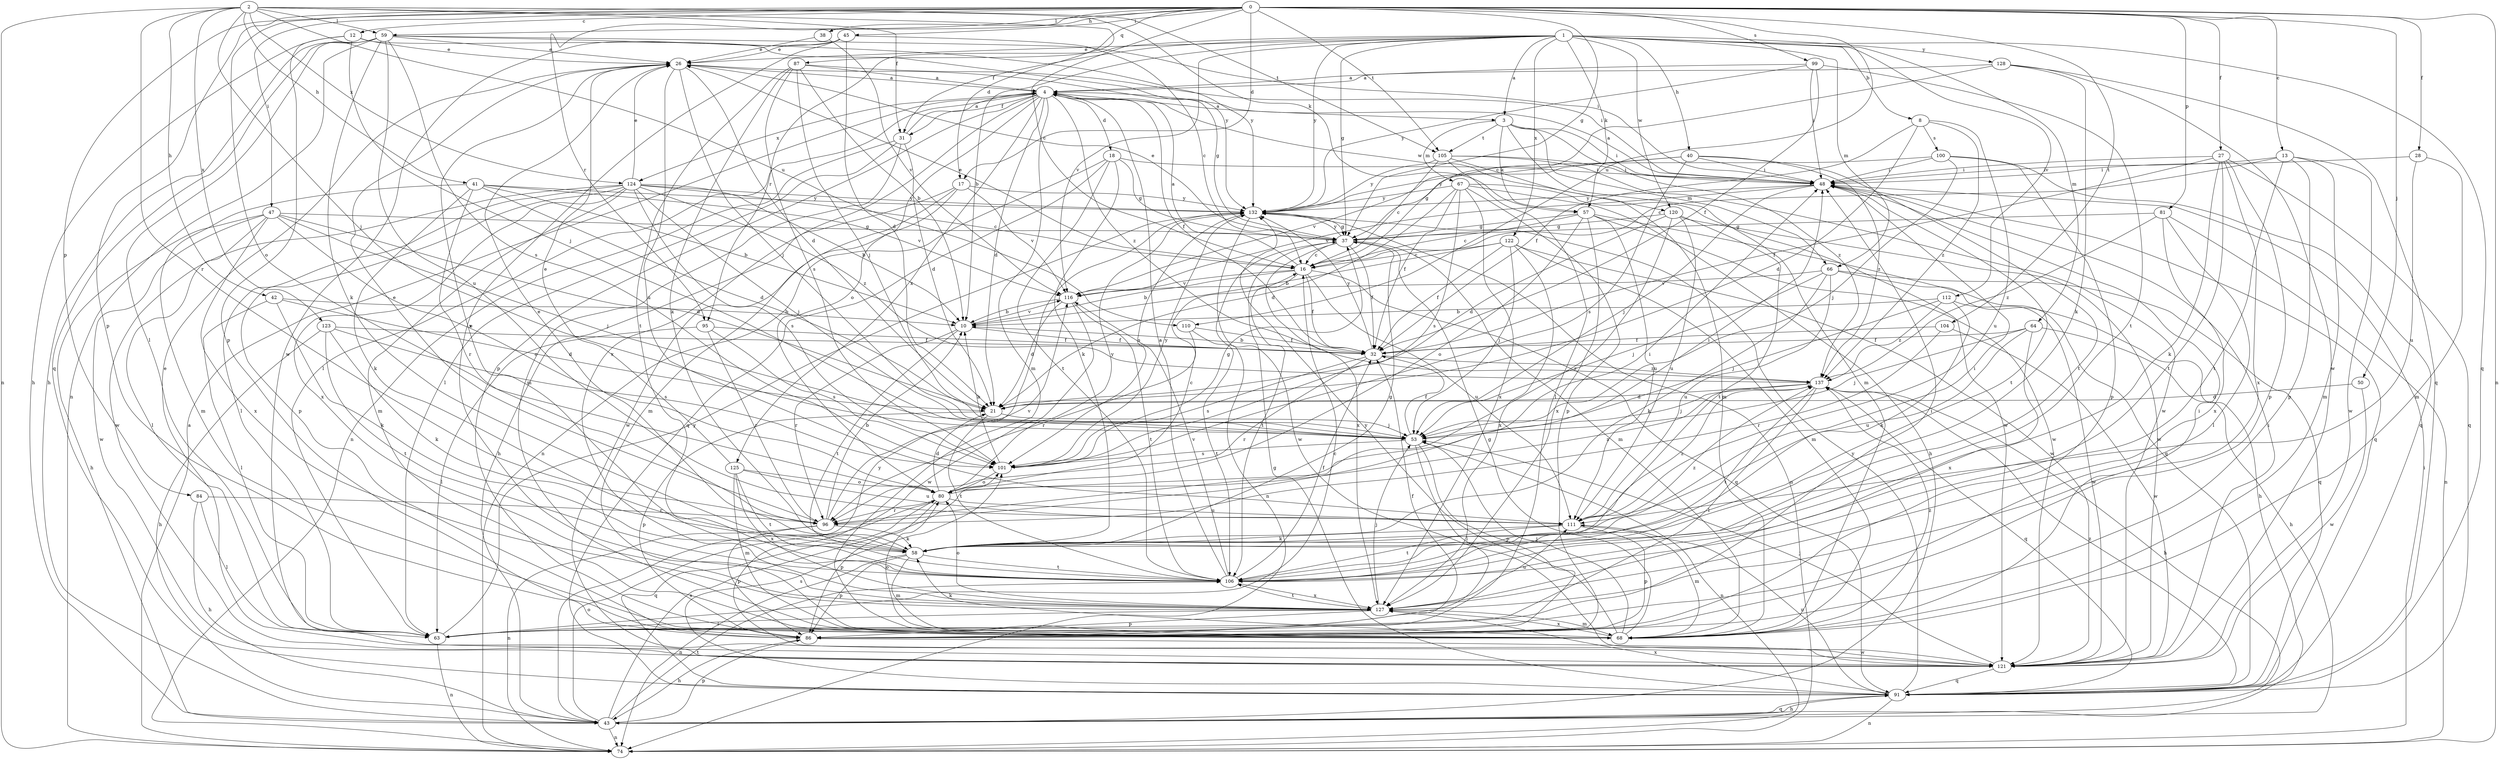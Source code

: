 strict digraph  {
0;
1;
2;
3;
4;
8;
10;
12;
13;
16;
17;
18;
21;
26;
27;
28;
31;
32;
37;
38;
40;
41;
42;
43;
45;
47;
48;
50;
53;
57;
58;
59;
63;
64;
66;
67;
68;
74;
80;
81;
84;
86;
87;
91;
95;
96;
99;
100;
101;
104;
105;
106;
110;
111;
112;
116;
120;
121;
122;
123;
124;
125;
127;
128;
132;
137;
0 -> 12  [label=c];
0 -> 13  [label=c];
0 -> 16  [label=c];
0 -> 17  [label=d];
0 -> 27  [label=f];
0 -> 28  [label=f];
0 -> 37  [label=g];
0 -> 38  [label=h];
0 -> 45  [label=i];
0 -> 47  [label=i];
0 -> 50  [label=j];
0 -> 59  [label=l];
0 -> 74  [label=n];
0 -> 80  [label=o];
0 -> 81  [label=p];
0 -> 84  [label=p];
0 -> 86  [label=p];
0 -> 87  [label=q];
0 -> 95  [label=r];
0 -> 99  [label=s];
0 -> 104  [label=t];
0 -> 105  [label=t];
0 -> 110  [label=u];
1 -> 3  [label=a];
1 -> 8  [label=b];
1 -> 10  [label=b];
1 -> 26  [label=e];
1 -> 31  [label=f];
1 -> 37  [label=g];
1 -> 40  [label=h];
1 -> 57  [label=k];
1 -> 64  [label=m];
1 -> 66  [label=m];
1 -> 91  [label=q];
1 -> 95  [label=r];
1 -> 112  [label=v];
1 -> 116  [label=v];
1 -> 120  [label=w];
1 -> 122  [label=x];
1 -> 128  [label=y];
1 -> 132  [label=y];
2 -> 17  [label=d];
2 -> 31  [label=f];
2 -> 41  [label=h];
2 -> 42  [label=h];
2 -> 53  [label=j];
2 -> 57  [label=k];
2 -> 59  [label=l];
2 -> 74  [label=n];
2 -> 96  [label=r];
2 -> 105  [label=t];
2 -> 110  [label=u];
2 -> 123  [label=x];
2 -> 124  [label=x];
3 -> 48  [label=i];
3 -> 57  [label=k];
3 -> 66  [label=m];
3 -> 67  [label=m];
3 -> 68  [label=m];
3 -> 105  [label=t];
3 -> 137  [label=z];
4 -> 3  [label=a];
4 -> 18  [label=d];
4 -> 21  [label=d];
4 -> 31  [label=f];
4 -> 32  [label=f];
4 -> 63  [label=l];
4 -> 68  [label=m];
4 -> 80  [label=o];
4 -> 86  [label=p];
4 -> 120  [label=w];
4 -> 124  [label=x];
4 -> 125  [label=x];
4 -> 127  [label=x];
4 -> 137  [label=z];
8 -> 21  [label=d];
8 -> 32  [label=f];
8 -> 100  [label=s];
8 -> 111  [label=u];
8 -> 137  [label=z];
10 -> 32  [label=f];
10 -> 96  [label=r];
10 -> 106  [label=t];
10 -> 116  [label=v];
12 -> 26  [label=e];
12 -> 43  [label=h];
12 -> 53  [label=j];
12 -> 86  [label=p];
12 -> 132  [label=y];
13 -> 16  [label=c];
13 -> 48  [label=i];
13 -> 68  [label=m];
13 -> 86  [label=p];
13 -> 106  [label=t];
13 -> 121  [label=w];
16 -> 4  [label=a];
16 -> 10  [label=b];
16 -> 26  [label=e];
16 -> 32  [label=f];
16 -> 91  [label=q];
16 -> 106  [label=t];
16 -> 111  [label=u];
16 -> 116  [label=v];
17 -> 43  [label=h];
17 -> 68  [label=m];
17 -> 116  [label=v];
17 -> 121  [label=w];
17 -> 132  [label=y];
18 -> 37  [label=g];
18 -> 48  [label=i];
18 -> 58  [label=k];
18 -> 74  [label=n];
18 -> 91  [label=q];
18 -> 106  [label=t];
21 -> 53  [label=j];
21 -> 86  [label=p];
21 -> 106  [label=t];
26 -> 4  [label=a];
26 -> 21  [label=d];
26 -> 37  [label=g];
26 -> 53  [label=j];
26 -> 111  [label=u];
27 -> 32  [label=f];
27 -> 48  [label=i];
27 -> 58  [label=k];
27 -> 86  [label=p];
27 -> 91  [label=q];
27 -> 106  [label=t];
27 -> 127  [label=x];
28 -> 48  [label=i];
28 -> 68  [label=m];
28 -> 111  [label=u];
31 -> 4  [label=a];
31 -> 21  [label=d];
31 -> 63  [label=l];
31 -> 68  [label=m];
31 -> 74  [label=n];
32 -> 10  [label=b];
32 -> 96  [label=r];
32 -> 101  [label=s];
32 -> 132  [label=y];
32 -> 137  [label=z];
37 -> 16  [label=c];
37 -> 26  [label=e];
37 -> 32  [label=f];
37 -> 68  [label=m];
37 -> 74  [label=n];
37 -> 127  [label=x];
37 -> 132  [label=y];
38 -> 26  [label=e];
38 -> 116  [label=v];
40 -> 37  [label=g];
40 -> 48  [label=i];
40 -> 101  [label=s];
40 -> 106  [label=t];
40 -> 116  [label=v];
40 -> 137  [label=z];
41 -> 10  [label=b];
41 -> 21  [label=d];
41 -> 58  [label=k];
41 -> 68  [label=m];
41 -> 96  [label=r];
41 -> 116  [label=v];
41 -> 132  [label=y];
42 -> 10  [label=b];
42 -> 21  [label=d];
42 -> 58  [label=k];
42 -> 63  [label=l];
43 -> 74  [label=n];
43 -> 80  [label=o];
43 -> 86  [label=p];
43 -> 91  [label=q];
43 -> 101  [label=s];
43 -> 106  [label=t];
43 -> 132  [label=y];
45 -> 16  [label=c];
45 -> 21  [label=d];
45 -> 26  [label=e];
45 -> 121  [label=w];
45 -> 127  [label=x];
47 -> 21  [label=d];
47 -> 37  [label=g];
47 -> 43  [label=h];
47 -> 53  [label=j];
47 -> 63  [label=l];
47 -> 80  [label=o];
47 -> 121  [label=w];
47 -> 127  [label=x];
48 -> 4  [label=a];
48 -> 53  [label=j];
48 -> 91  [label=q];
48 -> 106  [label=t];
48 -> 116  [label=v];
48 -> 132  [label=y];
50 -> 21  [label=d];
50 -> 121  [label=w];
53 -> 32  [label=f];
53 -> 63  [label=l];
53 -> 74  [label=n];
53 -> 86  [label=p];
53 -> 101  [label=s];
57 -> 16  [label=c];
57 -> 37  [label=g];
57 -> 80  [label=o];
57 -> 91  [label=q];
57 -> 111  [label=u];
57 -> 121  [label=w];
57 -> 127  [label=x];
58 -> 26  [label=e];
58 -> 37  [label=g];
58 -> 48  [label=i];
58 -> 68  [label=m];
58 -> 74  [label=n];
58 -> 86  [label=p];
58 -> 106  [label=t];
58 -> 137  [label=z];
59 -> 26  [label=e];
59 -> 43  [label=h];
59 -> 48  [label=i];
59 -> 58  [label=k];
59 -> 63  [label=l];
59 -> 74  [label=n];
59 -> 91  [label=q];
59 -> 101  [label=s];
59 -> 111  [label=u];
59 -> 132  [label=y];
63 -> 16  [label=c];
63 -> 48  [label=i];
63 -> 74  [label=n];
63 -> 132  [label=y];
64 -> 32  [label=f];
64 -> 43  [label=h];
64 -> 53  [label=j];
64 -> 111  [label=u];
64 -> 127  [label=x];
66 -> 43  [label=h];
66 -> 53  [label=j];
66 -> 58  [label=k];
66 -> 91  [label=q];
66 -> 111  [label=u];
66 -> 116  [label=v];
67 -> 21  [label=d];
67 -> 32  [label=f];
67 -> 43  [label=h];
67 -> 86  [label=p];
67 -> 101  [label=s];
67 -> 121  [label=w];
67 -> 127  [label=x];
67 -> 132  [label=y];
68 -> 37  [label=g];
68 -> 48  [label=i];
68 -> 53  [label=j];
68 -> 58  [label=k];
68 -> 80  [label=o];
68 -> 127  [label=x];
68 -> 132  [label=y];
68 -> 137  [label=z];
74 -> 4  [label=a];
74 -> 48  [label=i];
80 -> 16  [label=c];
80 -> 21  [label=d];
80 -> 48  [label=i];
80 -> 86  [label=p];
80 -> 91  [label=q];
80 -> 96  [label=r];
80 -> 111  [label=u];
80 -> 132  [label=y];
80 -> 137  [label=z];
81 -> 37  [label=g];
81 -> 63  [label=l];
81 -> 74  [label=n];
81 -> 127  [label=x];
81 -> 137  [label=z];
84 -> 43  [label=h];
84 -> 63  [label=l];
84 -> 96  [label=r];
86 -> 32  [label=f];
86 -> 43  [label=h];
86 -> 121  [label=w];
87 -> 4  [label=a];
87 -> 10  [label=b];
87 -> 48  [label=i];
87 -> 53  [label=j];
87 -> 58  [label=k];
87 -> 101  [label=s];
87 -> 106  [label=t];
91 -> 37  [label=g];
91 -> 43  [label=h];
91 -> 74  [label=n];
91 -> 101  [label=s];
91 -> 111  [label=u];
91 -> 127  [label=x];
91 -> 132  [label=y];
91 -> 137  [label=z];
95 -> 32  [label=f];
95 -> 63  [label=l];
95 -> 96  [label=r];
95 -> 101  [label=s];
96 -> 10  [label=b];
96 -> 26  [label=e];
96 -> 48  [label=i];
96 -> 58  [label=k];
96 -> 74  [label=n];
96 -> 86  [label=p];
96 -> 116  [label=v];
99 -> 4  [label=a];
99 -> 32  [label=f];
99 -> 48  [label=i];
99 -> 106  [label=t];
99 -> 132  [label=y];
100 -> 48  [label=i];
100 -> 53  [label=j];
100 -> 86  [label=p];
100 -> 91  [label=q];
100 -> 132  [label=y];
101 -> 10  [label=b];
101 -> 37  [label=g];
101 -> 80  [label=o];
101 -> 132  [label=y];
104 -> 32  [label=f];
104 -> 96  [label=r];
104 -> 121  [label=w];
105 -> 16  [label=c];
105 -> 48  [label=i];
105 -> 63  [label=l];
105 -> 68  [label=m];
105 -> 121  [label=w];
105 -> 132  [label=y];
106 -> 4  [label=a];
106 -> 26  [label=e];
106 -> 32  [label=f];
106 -> 116  [label=v];
106 -> 127  [label=x];
110 -> 32  [label=f];
110 -> 96  [label=r];
110 -> 106  [label=t];
111 -> 58  [label=k];
111 -> 68  [label=m];
111 -> 86  [label=p];
111 -> 106  [label=t];
111 -> 137  [label=z];
112 -> 10  [label=b];
112 -> 53  [label=j];
112 -> 58  [label=k];
112 -> 121  [label=w];
112 -> 137  [label=z];
116 -> 10  [label=b];
116 -> 21  [label=d];
116 -> 106  [label=t];
116 -> 121  [label=w];
120 -> 21  [label=d];
120 -> 37  [label=g];
120 -> 96  [label=r];
120 -> 106  [label=t];
120 -> 111  [label=u];
120 -> 121  [label=w];
121 -> 26  [label=e];
121 -> 48  [label=i];
121 -> 53  [label=j];
121 -> 91  [label=q];
122 -> 10  [label=b];
122 -> 16  [label=c];
122 -> 32  [label=f];
122 -> 53  [label=j];
122 -> 68  [label=m];
122 -> 121  [label=w];
122 -> 127  [label=x];
123 -> 32  [label=f];
123 -> 43  [label=h];
123 -> 58  [label=k];
123 -> 101  [label=s];
123 -> 106  [label=t];
124 -> 10  [label=b];
124 -> 16  [label=c];
124 -> 26  [label=e];
124 -> 53  [label=j];
124 -> 63  [label=l];
124 -> 68  [label=m];
124 -> 86  [label=p];
124 -> 101  [label=s];
124 -> 121  [label=w];
124 -> 127  [label=x];
124 -> 132  [label=y];
124 -> 137  [label=z];
125 -> 26  [label=e];
125 -> 68  [label=m];
125 -> 80  [label=o];
125 -> 106  [label=t];
125 -> 111  [label=u];
125 -> 127  [label=x];
127 -> 53  [label=j];
127 -> 63  [label=l];
127 -> 68  [label=m];
127 -> 80  [label=o];
127 -> 86  [label=p];
127 -> 106  [label=t];
127 -> 111  [label=u];
128 -> 4  [label=a];
128 -> 16  [label=c];
128 -> 58  [label=k];
128 -> 91  [label=q];
128 -> 121  [label=w];
132 -> 37  [label=g];
132 -> 74  [label=n];
132 -> 101  [label=s];
132 -> 121  [label=w];
137 -> 21  [label=d];
137 -> 43  [label=h];
137 -> 53  [label=j];
137 -> 63  [label=l];
137 -> 91  [label=q];
137 -> 106  [label=t];
}
